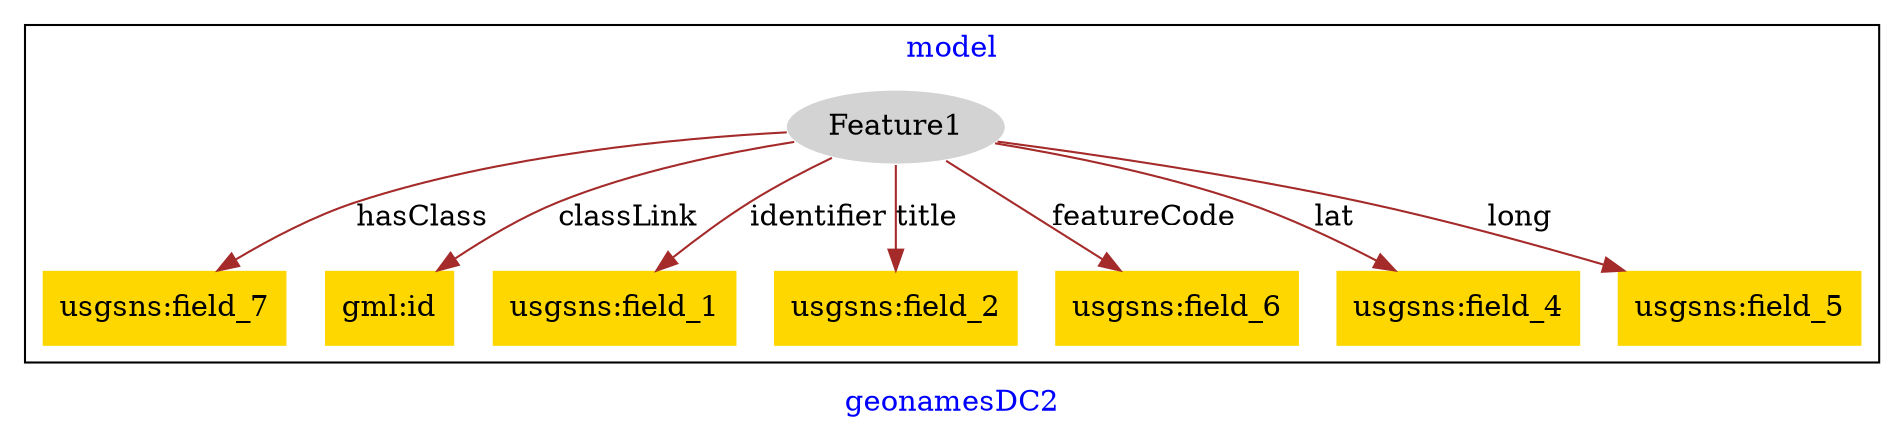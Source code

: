 digraph n0 {
fontcolor="blue"
remincross="true"
label="geonamesDC2"
subgraph cluster {
label="model"
n2[style="filled",color="white",fillcolor="lightgray",label="Feature1"];
n3[shape="plaintext",style="filled",fillcolor="gold",label="usgsns:field_7"];
n4[shape="plaintext",style="filled",fillcolor="gold",label="gml:id"];
n5[shape="plaintext",style="filled",fillcolor="gold",label="usgsns:field_1"];
n6[shape="plaintext",style="filled",fillcolor="gold",label="usgsns:field_2"];
n7[shape="plaintext",style="filled",fillcolor="gold",label="usgsns:field_6"];
n8[shape="plaintext",style="filled",fillcolor="gold",label="usgsns:field_4"];
n9[shape="plaintext",style="filled",fillcolor="gold",label="usgsns:field_5"];
}
n2 -> n3[color="brown",fontcolor="black",label="hasClass"]
n2 -> n4[color="brown",fontcolor="black",label="classLink"]
n2 -> n5[color="brown",fontcolor="black",label="identifier"]
n2 -> n6[color="brown",fontcolor="black",label="title"]
n2 -> n7[color="brown",fontcolor="black",label="featureCode"]
n2 -> n8[color="brown",fontcolor="black",label="lat"]
n2 -> n9[color="brown",fontcolor="black",label="long"]
}
